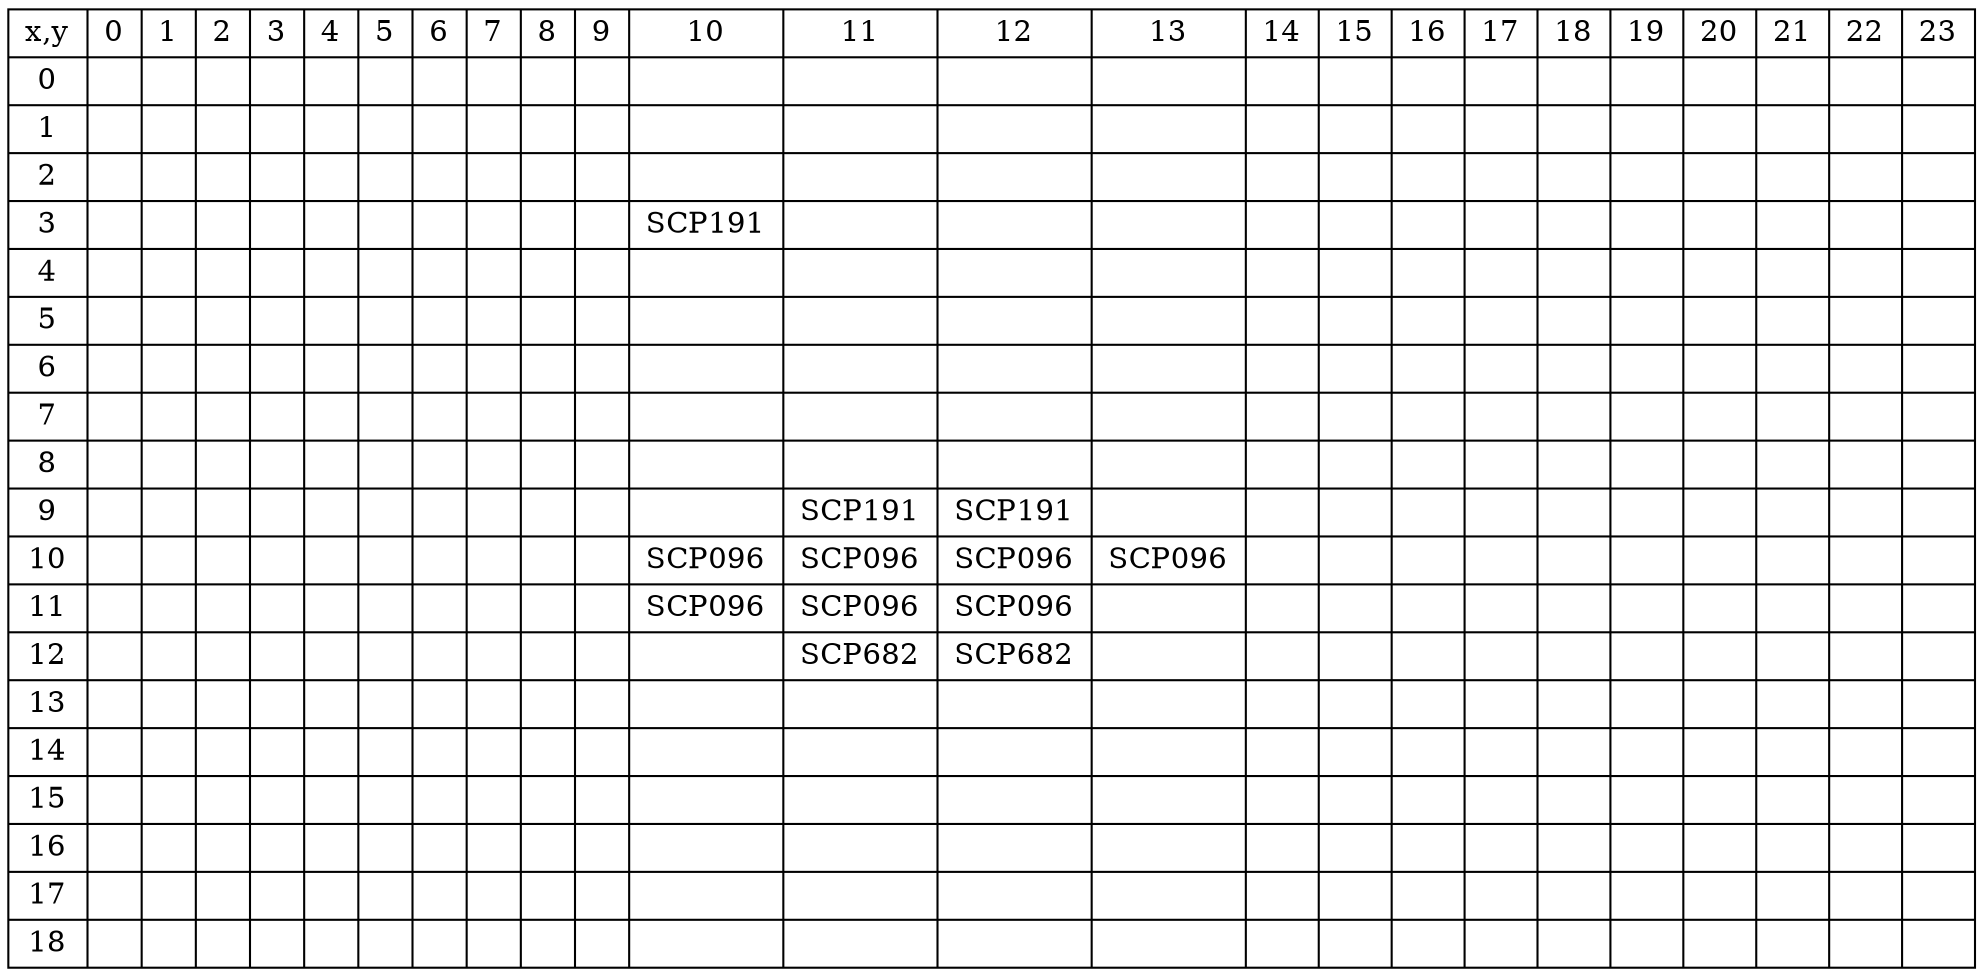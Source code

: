  
            digraph structs{
                node[shape=record];
                MATRIZ [
                    label="
        
        
        {x,y|0|1|2|3|4|5|6|7|8|9|10|11|12|13|14|15|16|17|18}|{0|||||||||||||||||||}|{1|||||||||||||||||||}|{2|||||||||||||||||||}|{3|||||||||||||||||||}|{4|||||||||||||||||||}|{5|||||||||||||||||||}|{6|||||||||||||||||||}|{7|||||||||||||||||||}|{8|||||||||||||||||||}|{9|||||||||||||||||||}|{10||||SCP191|||||||SCP096|SCP096|||||||}|{11||||||||||SCP191|SCP096|SCP096|SCP682||||||}|{12||||||||||SCP191|SCP096|SCP096|SCP682||||||}|{13|||||||||||SCP096||||||||}|{14|||||||||||||||||||}|{15|||||||||||||||||||}|{16|||||||||||||||||||}|{17|||||||||||||||||||}|{18|||||||||||||||||||}|{19|||||||||||||||||||}|{20|||||||||||||||||||}|{21|||||||||||||||||||}|{22|||||||||||||||||||}|{23|||||||||||||||||||}
                        "];
            }
        